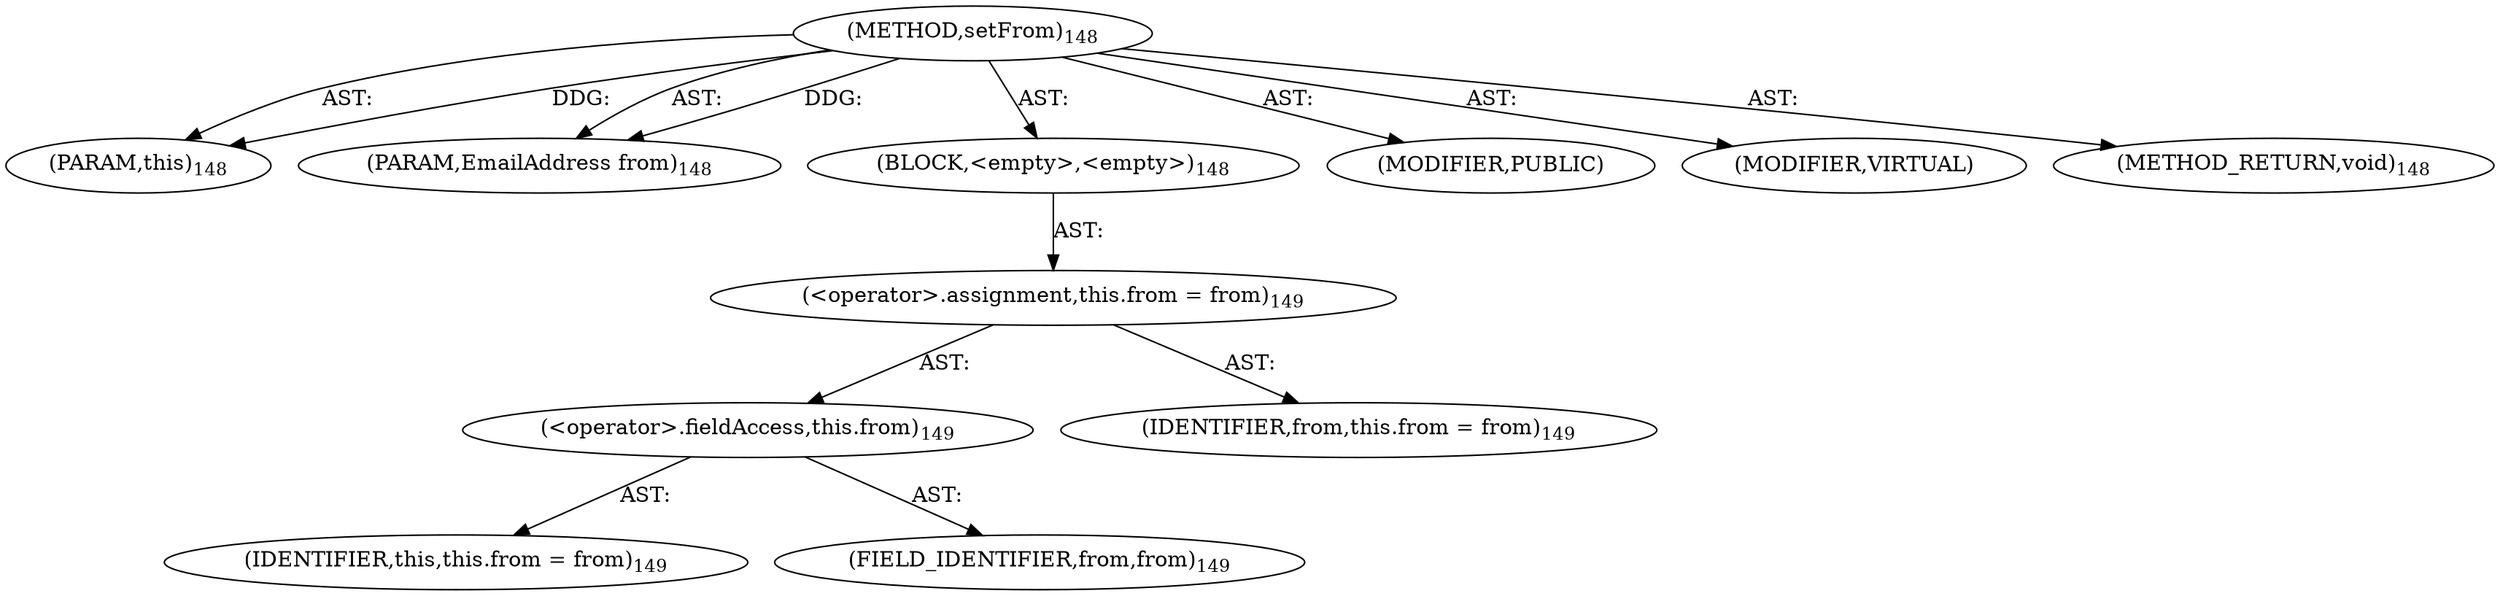 digraph "setFrom" {  
"111669149702" [label = <(METHOD,setFrom)<SUB>148</SUB>> ]
"115964116998" [label = <(PARAM,this)<SUB>148</SUB>> ]
"115964117013" [label = <(PARAM,EmailAddress from)<SUB>148</SUB>> ]
"25769803782" [label = <(BLOCK,&lt;empty&gt;,&lt;empty&gt;)<SUB>148</SUB>> ]
"30064771084" [label = <(&lt;operator&gt;.assignment,this.from = from)<SUB>149</SUB>> ]
"30064771085" [label = <(&lt;operator&gt;.fieldAccess,this.from)<SUB>149</SUB>> ]
"68719476742" [label = <(IDENTIFIER,this,this.from = from)<SUB>149</SUB>> ]
"55834574854" [label = <(FIELD_IDENTIFIER,from,from)<SUB>149</SUB>> ]
"68719476757" [label = <(IDENTIFIER,from,this.from = from)<SUB>149</SUB>> ]
"133143986203" [label = <(MODIFIER,PUBLIC)> ]
"133143986204" [label = <(MODIFIER,VIRTUAL)> ]
"128849018886" [label = <(METHOD_RETURN,void)<SUB>148</SUB>> ]
  "111669149702" -> "115964116998"  [ label = "AST: "] 
  "111669149702" -> "115964117013"  [ label = "AST: "] 
  "111669149702" -> "25769803782"  [ label = "AST: "] 
  "111669149702" -> "133143986203"  [ label = "AST: "] 
  "111669149702" -> "133143986204"  [ label = "AST: "] 
  "111669149702" -> "128849018886"  [ label = "AST: "] 
  "25769803782" -> "30064771084"  [ label = "AST: "] 
  "30064771084" -> "30064771085"  [ label = "AST: "] 
  "30064771084" -> "68719476757"  [ label = "AST: "] 
  "30064771085" -> "68719476742"  [ label = "AST: "] 
  "30064771085" -> "55834574854"  [ label = "AST: "] 
  "111669149702" -> "115964116998"  [ label = "DDG: "] 
  "111669149702" -> "115964117013"  [ label = "DDG: "] 
}
